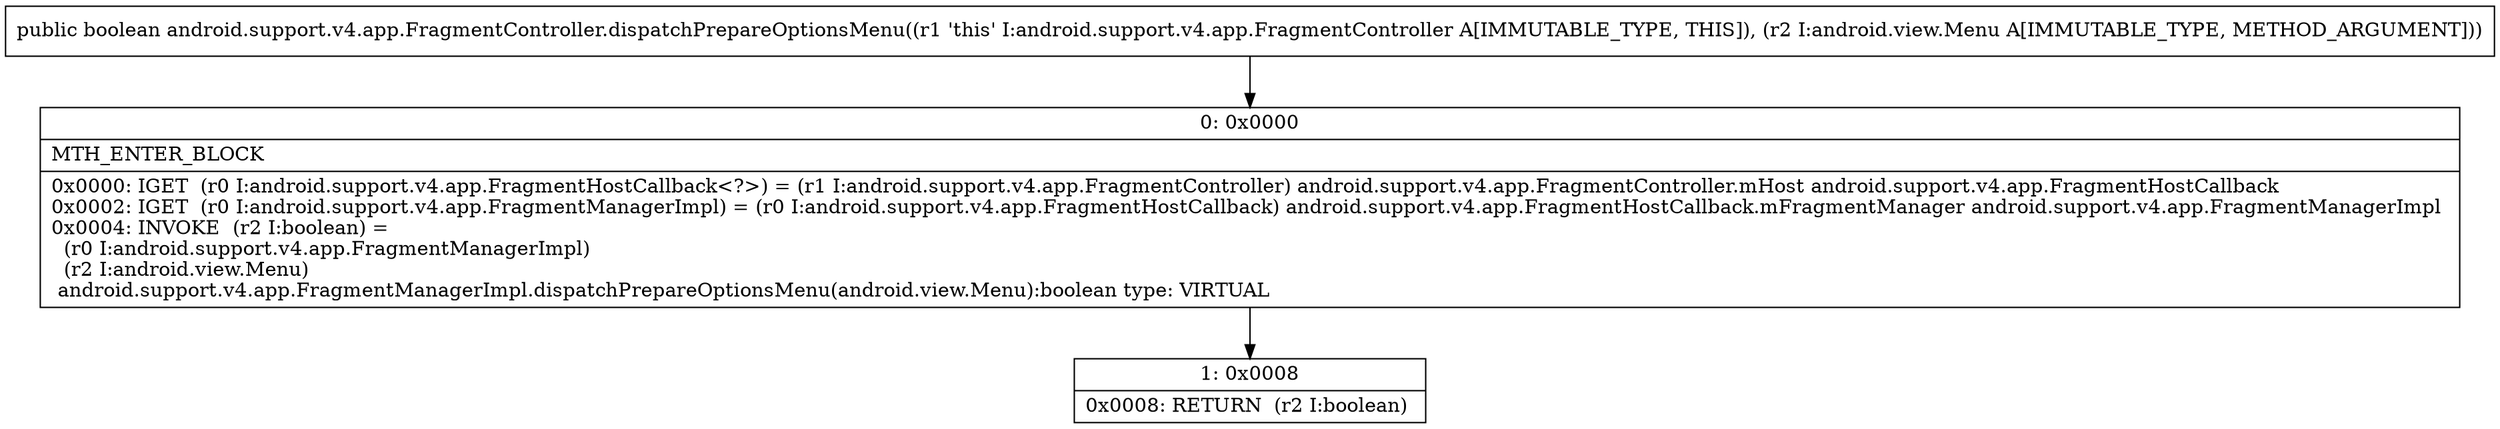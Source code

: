 digraph "CFG forandroid.support.v4.app.FragmentController.dispatchPrepareOptionsMenu(Landroid\/view\/Menu;)Z" {
Node_0 [shape=record,label="{0\:\ 0x0000|MTH_ENTER_BLOCK\l|0x0000: IGET  (r0 I:android.support.v4.app.FragmentHostCallback\<?\>) = (r1 I:android.support.v4.app.FragmentController) android.support.v4.app.FragmentController.mHost android.support.v4.app.FragmentHostCallback \l0x0002: IGET  (r0 I:android.support.v4.app.FragmentManagerImpl) = (r0 I:android.support.v4.app.FragmentHostCallback) android.support.v4.app.FragmentHostCallback.mFragmentManager android.support.v4.app.FragmentManagerImpl \l0x0004: INVOKE  (r2 I:boolean) = \l  (r0 I:android.support.v4.app.FragmentManagerImpl)\l  (r2 I:android.view.Menu)\l android.support.v4.app.FragmentManagerImpl.dispatchPrepareOptionsMenu(android.view.Menu):boolean type: VIRTUAL \l}"];
Node_1 [shape=record,label="{1\:\ 0x0008|0x0008: RETURN  (r2 I:boolean) \l}"];
MethodNode[shape=record,label="{public boolean android.support.v4.app.FragmentController.dispatchPrepareOptionsMenu((r1 'this' I:android.support.v4.app.FragmentController A[IMMUTABLE_TYPE, THIS]), (r2 I:android.view.Menu A[IMMUTABLE_TYPE, METHOD_ARGUMENT])) }"];
MethodNode -> Node_0;
Node_0 -> Node_1;
}


